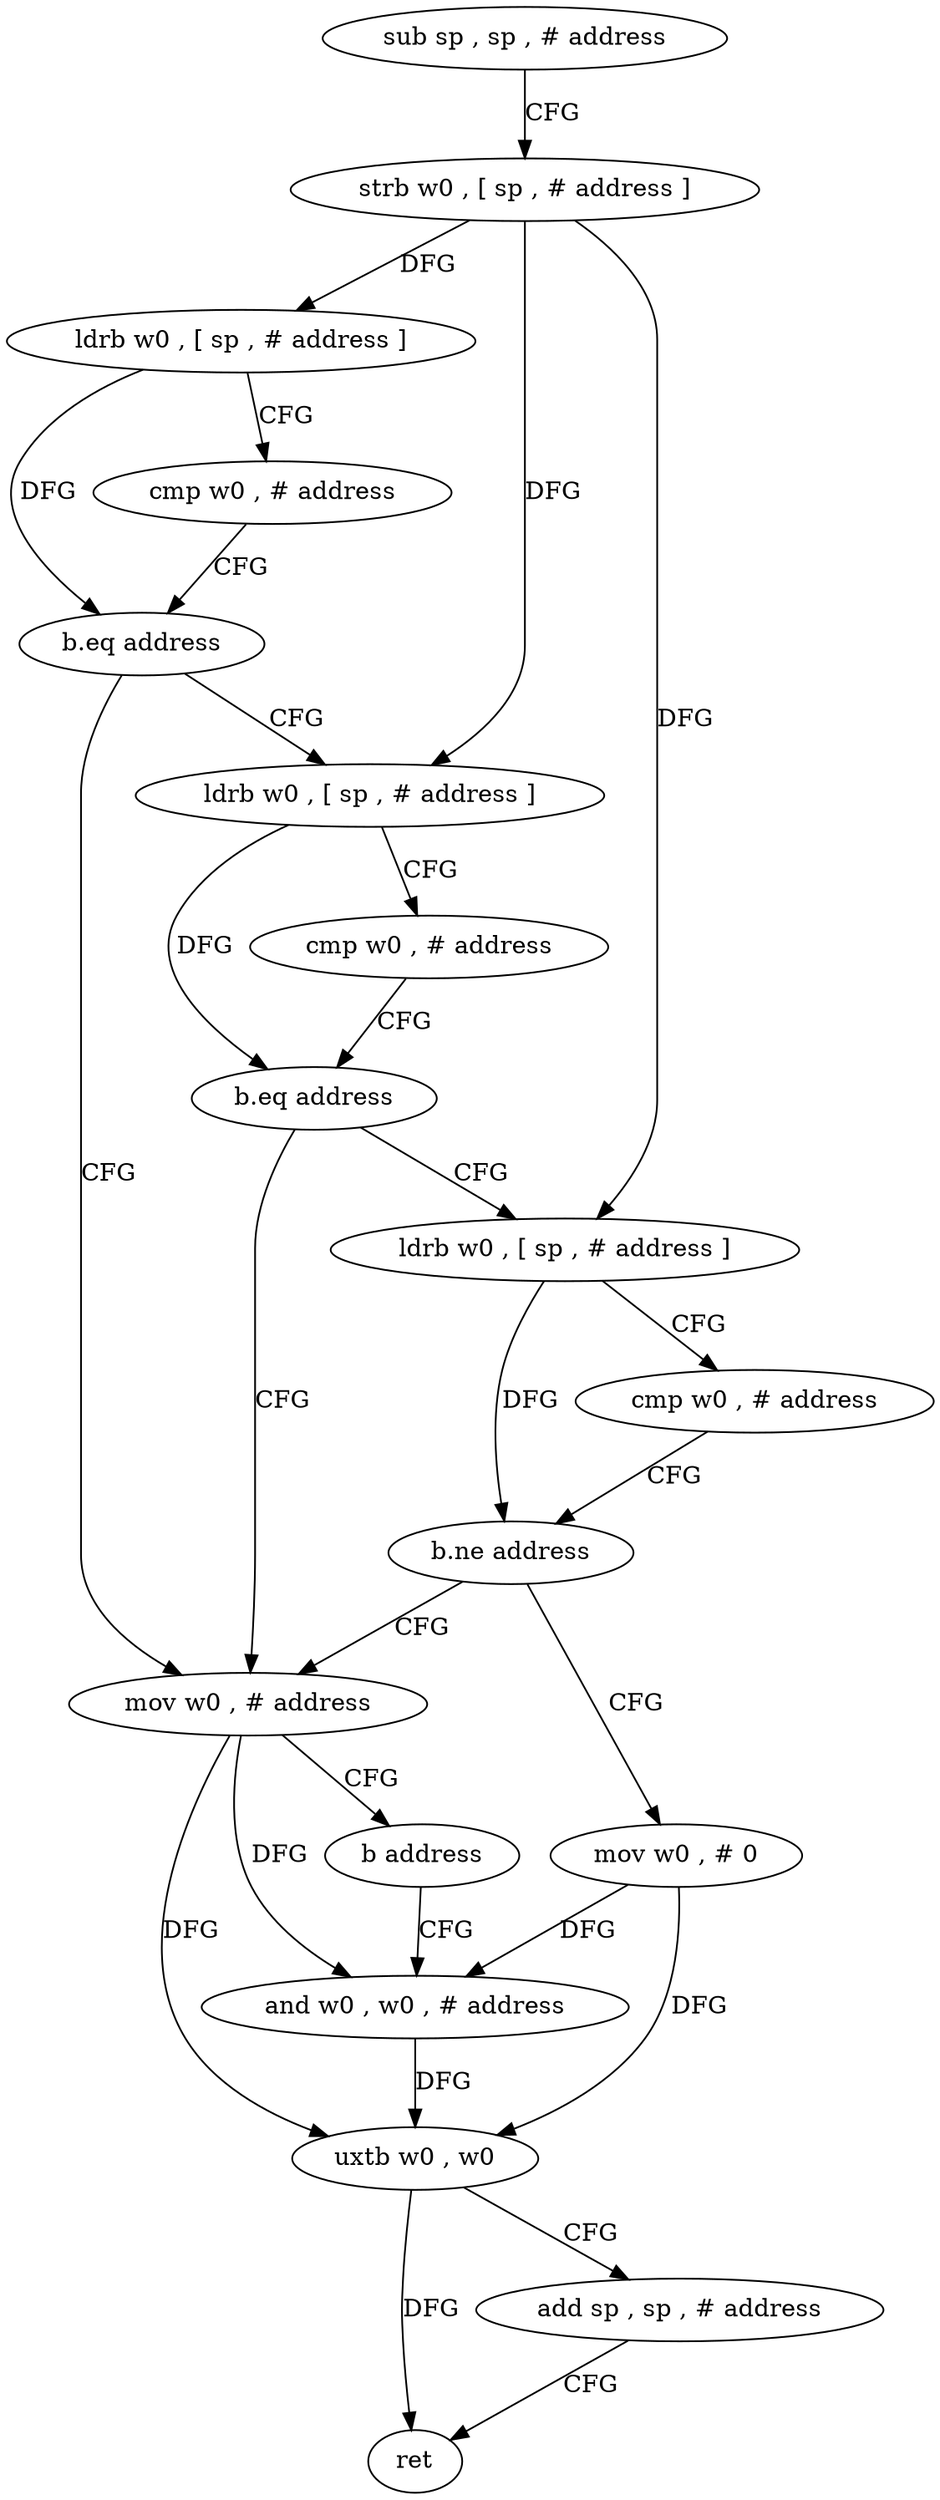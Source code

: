 digraph "func" {
"86688" [label = "sub sp , sp , # address" ]
"86692" [label = "strb w0 , [ sp , # address ]" ]
"86696" [label = "ldrb w0 , [ sp , # address ]" ]
"86700" [label = "cmp w0 , # address" ]
"86704" [label = "b.eq address" ]
"86732" [label = "mov w0 , # address" ]
"86708" [label = "ldrb w0 , [ sp , # address ]" ]
"86736" [label = "b address" ]
"86744" [label = "and w0 , w0 , # address" ]
"86712" [label = "cmp w0 , # address" ]
"86716" [label = "b.eq address" ]
"86720" [label = "ldrb w0 , [ sp , # address ]" ]
"86748" [label = "uxtb w0 , w0" ]
"86752" [label = "add sp , sp , # address" ]
"86756" [label = "ret" ]
"86724" [label = "cmp w0 , # address" ]
"86728" [label = "b.ne address" ]
"86740" [label = "mov w0 , # 0" ]
"86688" -> "86692" [ label = "CFG" ]
"86692" -> "86696" [ label = "DFG" ]
"86692" -> "86708" [ label = "DFG" ]
"86692" -> "86720" [ label = "DFG" ]
"86696" -> "86700" [ label = "CFG" ]
"86696" -> "86704" [ label = "DFG" ]
"86700" -> "86704" [ label = "CFG" ]
"86704" -> "86732" [ label = "CFG" ]
"86704" -> "86708" [ label = "CFG" ]
"86732" -> "86736" [ label = "CFG" ]
"86732" -> "86744" [ label = "DFG" ]
"86732" -> "86748" [ label = "DFG" ]
"86708" -> "86712" [ label = "CFG" ]
"86708" -> "86716" [ label = "DFG" ]
"86736" -> "86744" [ label = "CFG" ]
"86744" -> "86748" [ label = "DFG" ]
"86712" -> "86716" [ label = "CFG" ]
"86716" -> "86732" [ label = "CFG" ]
"86716" -> "86720" [ label = "CFG" ]
"86720" -> "86724" [ label = "CFG" ]
"86720" -> "86728" [ label = "DFG" ]
"86748" -> "86752" [ label = "CFG" ]
"86748" -> "86756" [ label = "DFG" ]
"86752" -> "86756" [ label = "CFG" ]
"86724" -> "86728" [ label = "CFG" ]
"86728" -> "86740" [ label = "CFG" ]
"86728" -> "86732" [ label = "CFG" ]
"86740" -> "86744" [ label = "DFG" ]
"86740" -> "86748" [ label = "DFG" ]
}
